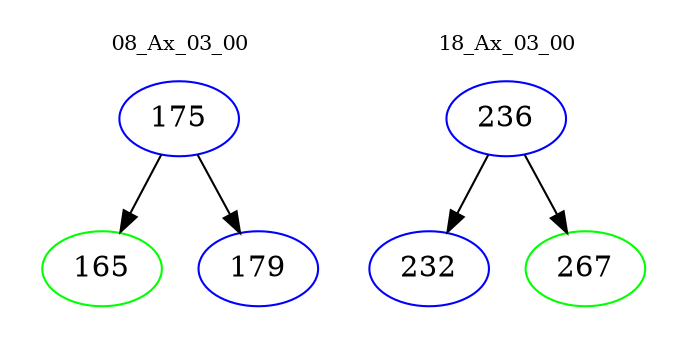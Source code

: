 digraph{
subgraph cluster_0 {
color = white
label = "08_Ax_03_00";
fontsize=10;
T0_175 [label="175", color="blue"]
T0_175 -> T0_165 [color="black"]
T0_165 [label="165", color="green"]
T0_175 -> T0_179 [color="black"]
T0_179 [label="179", color="blue"]
}
subgraph cluster_1 {
color = white
label = "18_Ax_03_00";
fontsize=10;
T1_236 [label="236", color="blue"]
T1_236 -> T1_232 [color="black"]
T1_232 [label="232", color="blue"]
T1_236 -> T1_267 [color="black"]
T1_267 [label="267", color="green"]
}
}

